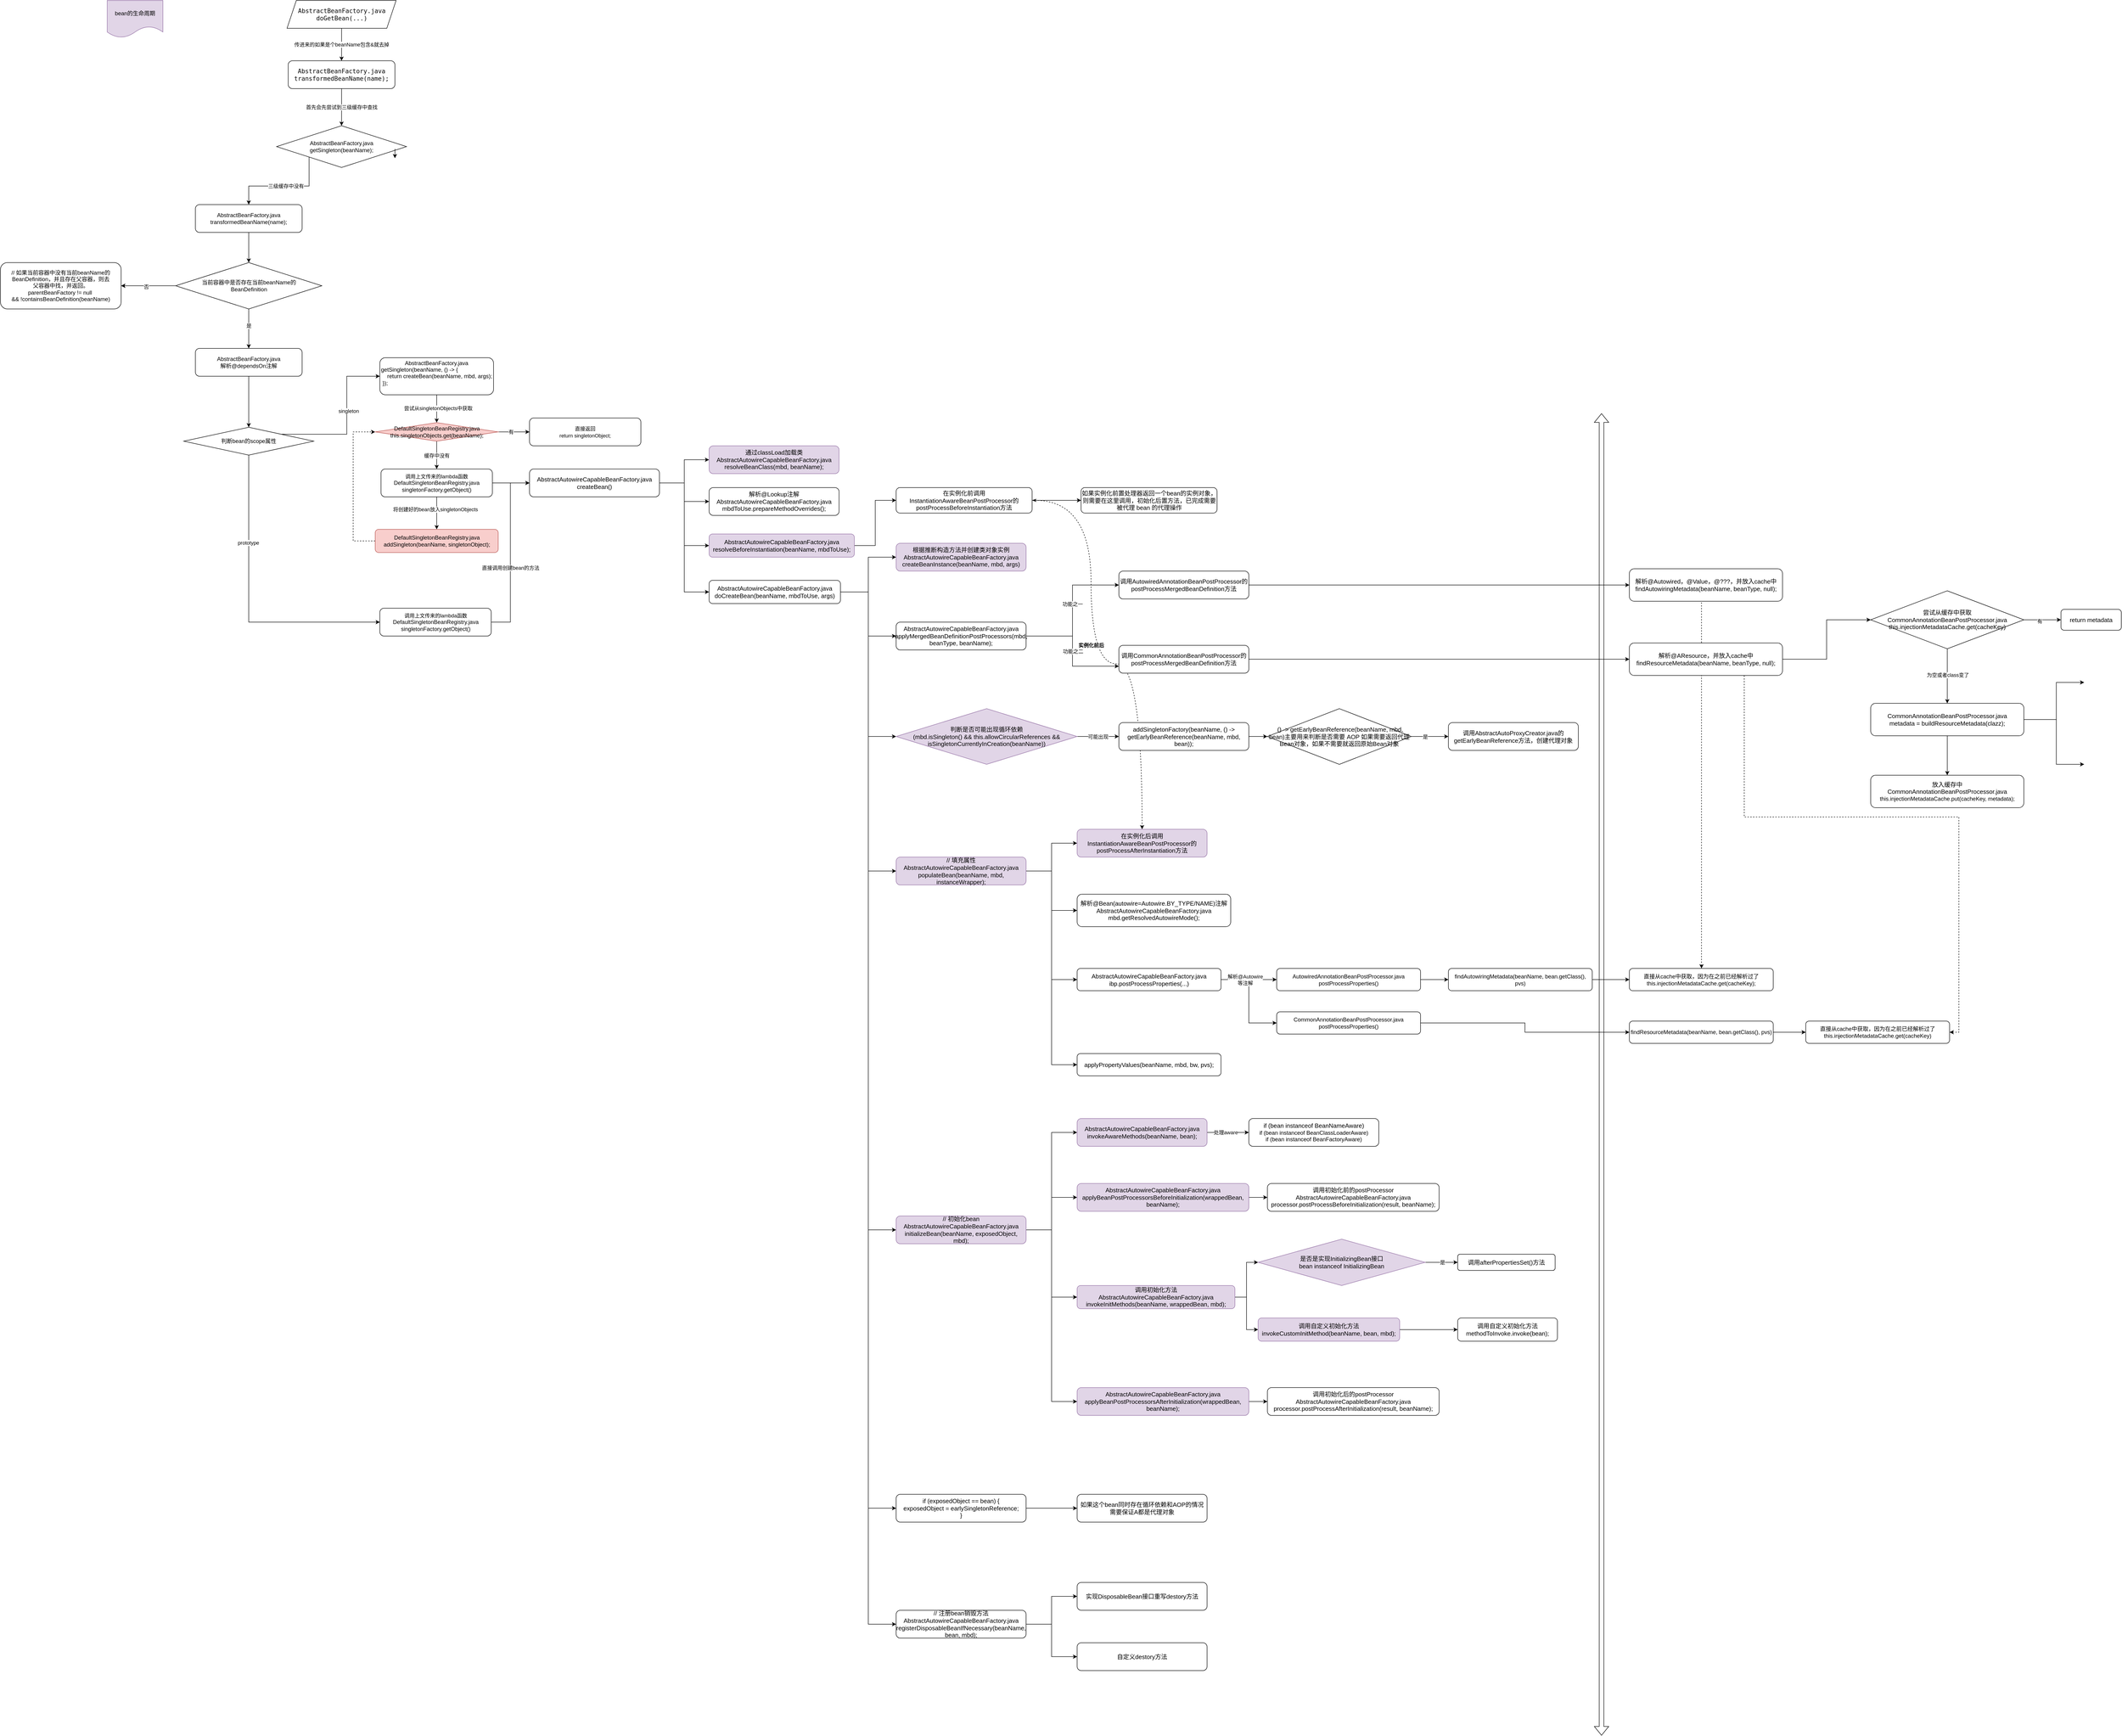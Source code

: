 <mxfile version="16.1.0" type="github">
  <diagram id="2rsU9yD35tYkbE_-SbJo" name="第 1 页">
    <mxGraphModel dx="3452" dy="706" grid="1" gridSize="10" guides="1" tooltips="1" connect="1" arrows="1" fold="1" page="1" pageScale="1" pageWidth="2339" pageHeight="3300" math="0" shadow="0">
      <root>
        <mxCell id="0" />
        <mxCell id="1" parent="0" />
        <mxCell id="xD9VcQmtIi4IChWEVNGQ-1" value="传进来的如果是个beanName包含&amp;amp;就去掉" style="edgeStyle=orthogonalEdgeStyle;rounded=0;orthogonalLoop=1;jettySize=auto;html=1;exitX=0.5;exitY=1;exitDx=0;exitDy=0;" parent="1" source="xD9VcQmtIi4IChWEVNGQ-5" target="xD9VcQmtIi4IChWEVNGQ-3" edge="1">
          <mxGeometry relative="1" as="geometry" />
        </mxCell>
        <mxCell id="xD9VcQmtIi4IChWEVNGQ-2" value="首先会先尝试到三级缓存中查找" style="edgeStyle=orthogonalEdgeStyle;rounded=0;orthogonalLoop=1;jettySize=auto;html=1;exitX=0.5;exitY=1;exitDx=0;exitDy=0;" parent="1" source="xD9VcQmtIi4IChWEVNGQ-3" target="xD9VcQmtIi4IChWEVNGQ-8" edge="1">
          <mxGeometry relative="1" as="geometry">
            <mxPoint x="705" y="390" as="targetPoint" />
          </mxGeometry>
        </mxCell>
        <mxCell id="xD9VcQmtIi4IChWEVNGQ-3" value="&lt;div&gt;&lt;font color=&quot;#080808&quot; face=&quot;jetbrains mono, monospace&quot;&gt;&lt;span style=&quot;font-size: 13.067px&quot;&gt;AbstractBeanFactory.java&lt;/span&gt;&lt;/font&gt;&lt;/div&gt;&lt;div&gt;&lt;font color=&quot;#080808&quot; face=&quot;jetbrains mono, monospace&quot;&gt;&lt;span style=&quot;font-size: 13.067px&quot;&gt;transformedBeanName(name);&lt;/span&gt;&lt;/font&gt;&lt;/div&gt;" style="rounded=1;whiteSpace=wrap;html=1;" parent="1" vertex="1">
          <mxGeometry x="590" y="250" width="230" height="60" as="geometry" />
        </mxCell>
        <mxCell id="xD9VcQmtIi4IChWEVNGQ-4" value="bean的生命周期" style="shape=document;whiteSpace=wrap;html=1;boundedLbl=1;fillColor=#e1d5e7;strokeColor=#9673a6;" parent="1" vertex="1">
          <mxGeometry x="200" y="120" width="120" height="80" as="geometry" />
        </mxCell>
        <mxCell id="xD9VcQmtIi4IChWEVNGQ-5" value="&lt;div&gt;&lt;font color=&quot;#080808&quot; face=&quot;jetbrains mono, monospace&quot;&gt;&lt;span style=&quot;font-size: 13.067px&quot;&gt;AbstractBeanFactory.java&lt;/span&gt;&lt;/font&gt;&lt;/div&gt;&lt;div&gt;&lt;font color=&quot;#080808&quot; face=&quot;jetbrains mono, monospace&quot;&gt;&lt;span style=&quot;font-size: 13.067px&quot;&gt;doGetBean(...)&lt;/span&gt;&lt;/font&gt;&lt;/div&gt;" style="shape=parallelogram;perimeter=parallelogramPerimeter;whiteSpace=wrap;html=1;fixedSize=1;" parent="1" vertex="1">
          <mxGeometry x="587.5" y="120" width="235" height="60" as="geometry" />
        </mxCell>
        <mxCell id="xD9VcQmtIi4IChWEVNGQ-6" style="edgeStyle=orthogonalEdgeStyle;rounded=0;orthogonalLoop=1;jettySize=auto;html=1;exitX=0;exitY=1;exitDx=0;exitDy=0;" parent="1" source="xD9VcQmtIi4IChWEVNGQ-8" target="xD9VcQmtIi4IChWEVNGQ-11" edge="1">
          <mxGeometry relative="1" as="geometry" />
        </mxCell>
        <mxCell id="xD9VcQmtIi4IChWEVNGQ-7" value="三级缓存中没有" style="edgeLabel;html=1;align=center;verticalAlign=middle;resizable=0;points=[];" parent="xD9VcQmtIi4IChWEVNGQ-6" vertex="1" connectable="0">
          <mxGeometry x="-0.072" relative="1" as="geometry">
            <mxPoint x="-5" as="offset" />
          </mxGeometry>
        </mxCell>
        <mxCell id="xD9VcQmtIi4IChWEVNGQ-8" value="&lt;div&gt;AbstractBeanFactory.java&lt;/div&gt;&lt;div&gt;getSingleton(beanName);&lt;/div&gt;" style="rhombus;whiteSpace=wrap;html=1;" parent="1" vertex="1">
          <mxGeometry x="565" y="390" width="280" height="90" as="geometry" />
        </mxCell>
        <mxCell id="xD9VcQmtIi4IChWEVNGQ-9" style="edgeStyle=orthogonalEdgeStyle;rounded=0;orthogonalLoop=1;jettySize=auto;html=1;" parent="1" edge="1">
          <mxGeometry relative="1" as="geometry">
            <mxPoint x="820" y="440" as="sourcePoint" />
            <mxPoint x="820" y="460" as="targetPoint" />
          </mxGeometry>
        </mxCell>
        <mxCell id="xD9VcQmtIi4IChWEVNGQ-10" style="edgeStyle=orthogonalEdgeStyle;rounded=0;orthogonalLoop=1;jettySize=auto;html=1;exitX=0.5;exitY=1;exitDx=0;exitDy=0;entryX=0.5;entryY=0;entryDx=0;entryDy=0;" parent="1" source="xD9VcQmtIi4IChWEVNGQ-11" target="xD9VcQmtIi4IChWEVNGQ-17" edge="1">
          <mxGeometry relative="1" as="geometry" />
        </mxCell>
        <mxCell id="xD9VcQmtIi4IChWEVNGQ-11" value="&lt;div&gt;AbstractBeanFactory.java&lt;/div&gt;&lt;div&gt;transformedBeanName(name);&lt;/div&gt;" style="rounded=1;whiteSpace=wrap;html=1;" parent="1" vertex="1">
          <mxGeometry x="390" y="560" width="230" height="60" as="geometry" />
        </mxCell>
        <mxCell id="xD9VcQmtIi4IChWEVNGQ-12" style="edgeStyle=orthogonalEdgeStyle;rounded=0;orthogonalLoop=1;jettySize=auto;html=1;exitX=0;exitY=0.5;exitDx=0;exitDy=0;entryX=1;entryY=0.5;entryDx=0;entryDy=0;" parent="1" source="xD9VcQmtIi4IChWEVNGQ-17" target="xD9VcQmtIi4IChWEVNGQ-18" edge="1">
          <mxGeometry relative="1" as="geometry" />
        </mxCell>
        <mxCell id="xD9VcQmtIi4IChWEVNGQ-13" value="" style="edgeStyle=orthogonalEdgeStyle;rounded=0;orthogonalLoop=1;jettySize=auto;html=1;" parent="1" source="xD9VcQmtIi4IChWEVNGQ-17" target="xD9VcQmtIi4IChWEVNGQ-18" edge="1">
          <mxGeometry relative="1" as="geometry" />
        </mxCell>
        <mxCell id="xD9VcQmtIi4IChWEVNGQ-14" value="否" style="edgeLabel;html=1;align=center;verticalAlign=middle;resizable=0;points=[];" parent="xD9VcQmtIi4IChWEVNGQ-13" vertex="1" connectable="0">
          <mxGeometry x="0.08" y="2" relative="1" as="geometry">
            <mxPoint as="offset" />
          </mxGeometry>
        </mxCell>
        <mxCell id="xD9VcQmtIi4IChWEVNGQ-15" style="edgeStyle=orthogonalEdgeStyle;rounded=0;orthogonalLoop=1;jettySize=auto;html=1;exitX=0.5;exitY=1;exitDx=0;exitDy=0;entryX=0.5;entryY=0;entryDx=0;entryDy=0;" parent="1" source="xD9VcQmtIi4IChWEVNGQ-17" target="xD9VcQmtIi4IChWEVNGQ-20" edge="1">
          <mxGeometry relative="1" as="geometry" />
        </mxCell>
        <mxCell id="xD9VcQmtIi4IChWEVNGQ-16" value="是" style="edgeLabel;html=1;align=center;verticalAlign=middle;resizable=0;points=[];" parent="xD9VcQmtIi4IChWEVNGQ-15" vertex="1" connectable="0">
          <mxGeometry x="-0.153" relative="1" as="geometry">
            <mxPoint as="offset" />
          </mxGeometry>
        </mxCell>
        <mxCell id="xD9VcQmtIi4IChWEVNGQ-17" value="&lt;div&gt;当前容器中是否存在当前beanName的&lt;/div&gt;&lt;div&gt;BeanDefinition&lt;/div&gt;" style="rhombus;whiteSpace=wrap;html=1;" parent="1" vertex="1">
          <mxGeometry x="347.5" y="685" width="315" height="100" as="geometry" />
        </mxCell>
        <mxCell id="xD9VcQmtIi4IChWEVNGQ-18" value="&lt;div&gt;// 如果当前容器中没有当前beanName的&lt;/div&gt;&lt;div&gt;BeanDefinition，并且存在父容器，则去&lt;/div&gt;&lt;div&gt;父容器中找，并返回。&lt;/div&gt;&lt;div&gt;parentBeanFactory != null&amp;nbsp;&lt;/div&gt;&lt;div&gt;&amp;amp;&amp;amp; !containsBeanDefinition(beanName)&lt;/div&gt;" style="rounded=1;whiteSpace=wrap;html=1;" parent="1" vertex="1">
          <mxGeometry x="-30" y="685" width="260" height="100" as="geometry" />
        </mxCell>
        <mxCell id="xD9VcQmtIi4IChWEVNGQ-19" style="edgeStyle=orthogonalEdgeStyle;rounded=0;orthogonalLoop=1;jettySize=auto;html=1;exitX=0.5;exitY=1;exitDx=0;exitDy=0;entryX=0.5;entryY=0;entryDx=0;entryDy=0;" parent="1" source="xD9VcQmtIi4IChWEVNGQ-20" target="xD9VcQmtIi4IChWEVNGQ-25" edge="1">
          <mxGeometry relative="1" as="geometry" />
        </mxCell>
        <mxCell id="xD9VcQmtIi4IChWEVNGQ-20" value="&lt;div&gt;AbstractBeanFactory.java&lt;/div&gt;&lt;div&gt;解析@dependsOn注解&lt;/div&gt;" style="rounded=1;whiteSpace=wrap;html=1;" parent="1" vertex="1">
          <mxGeometry x="390" y="870" width="230" height="60" as="geometry" />
        </mxCell>
        <mxCell id="xD9VcQmtIi4IChWEVNGQ-21" style="edgeStyle=orthogonalEdgeStyle;rounded=0;orthogonalLoop=1;jettySize=auto;html=1;exitX=1;exitY=0;exitDx=0;exitDy=0;entryX=0;entryY=0.5;entryDx=0;entryDy=0;" parent="1" source="xD9VcQmtIi4IChWEVNGQ-25" target="xD9VcQmtIi4IChWEVNGQ-28" edge="1">
          <mxGeometry relative="1" as="geometry" />
        </mxCell>
        <mxCell id="xD9VcQmtIi4IChWEVNGQ-22" value="singleton" style="edgeLabel;html=1;align=center;verticalAlign=middle;resizable=0;points=[];" parent="xD9VcQmtIi4IChWEVNGQ-21" vertex="1" connectable="0">
          <mxGeometry x="0.134" y="-2" relative="1" as="geometry">
            <mxPoint x="1" as="offset" />
          </mxGeometry>
        </mxCell>
        <mxCell id="xD9VcQmtIi4IChWEVNGQ-23" style="edgeStyle=orthogonalEdgeStyle;rounded=0;orthogonalLoop=1;jettySize=auto;html=1;exitX=0.5;exitY=1;exitDx=0;exitDy=0;entryX=0;entryY=0.5;entryDx=0;entryDy=0;startArrow=none;startFill=0;" parent="1" source="xD9VcQmtIi4IChWEVNGQ-25" target="xD9VcQmtIi4IChWEVNGQ-136" edge="1">
          <mxGeometry relative="1" as="geometry" />
        </mxCell>
        <mxCell id="xD9VcQmtIi4IChWEVNGQ-24" value="prototype" style="edgeLabel;html=1;align=center;verticalAlign=middle;resizable=0;points=[];" parent="xD9VcQmtIi4IChWEVNGQ-23" vertex="1" connectable="0">
          <mxGeometry x="-0.412" y="-1" relative="1" as="geometry">
            <mxPoint as="offset" />
          </mxGeometry>
        </mxCell>
        <mxCell id="xD9VcQmtIi4IChWEVNGQ-25" value="判断bean的scope属性" style="rhombus;whiteSpace=wrap;html=1;" parent="1" vertex="1">
          <mxGeometry x="365" y="1040" width="280" height="60" as="geometry" />
        </mxCell>
        <mxCell id="xD9VcQmtIi4IChWEVNGQ-26" style="edgeStyle=orthogonalEdgeStyle;rounded=0;orthogonalLoop=1;jettySize=auto;html=1;exitX=0.5;exitY=1;exitDx=0;exitDy=0;" parent="1" source="xD9VcQmtIi4IChWEVNGQ-28" target="xD9VcQmtIi4IChWEVNGQ-131" edge="1">
          <mxGeometry relative="1" as="geometry">
            <mxPoint x="910" y="1130" as="targetPoint" />
          </mxGeometry>
        </mxCell>
        <mxCell id="xD9VcQmtIi4IChWEVNGQ-27" value="尝试从singletonObjects中获取" style="edgeLabel;html=1;align=center;verticalAlign=middle;resizable=0;points=[];" parent="xD9VcQmtIi4IChWEVNGQ-26" vertex="1" connectable="0">
          <mxGeometry x="-0.033" y="3" relative="1" as="geometry">
            <mxPoint as="offset" />
          </mxGeometry>
        </mxCell>
        <mxCell id="xD9VcQmtIi4IChWEVNGQ-28" value="&lt;div style=&quot;text-align: center&quot;&gt;AbstractBeanFactory.java&lt;/div&gt;&lt;div&gt;getSingleton(beanName, () -&amp;gt; {&lt;/div&gt;&lt;div&gt;&amp;nbsp; &amp;nbsp; return createBean(beanName, mbd, args);&lt;/div&gt;&lt;div&gt;&amp;nbsp;});&lt;/div&gt;&lt;div&gt;&amp;nbsp; &amp;nbsp;&lt;/div&gt;" style="rounded=1;whiteSpace=wrap;html=1;align=left;" parent="1" vertex="1">
          <mxGeometry x="787.5" y="890" width="245" height="80" as="geometry" />
        </mxCell>
        <mxCell id="xD9VcQmtIi4IChWEVNGQ-29" style="edgeStyle=orthogonalEdgeStyle;rounded=0;orthogonalLoop=1;jettySize=auto;html=1;exitX=0.5;exitY=1;exitDx=0;exitDy=0;entryX=0.5;entryY=0;entryDx=0;entryDy=0;" parent="1" source="xD9VcQmtIi4IChWEVNGQ-32" target="xD9VcQmtIi4IChWEVNGQ-34" edge="1">
          <mxGeometry relative="1" as="geometry" />
        </mxCell>
        <mxCell id="xD9VcQmtIi4IChWEVNGQ-30" value="将创建好的bean放入singletonObjects" style="edgeLabel;html=1;align=center;verticalAlign=middle;resizable=0;points=[];" parent="xD9VcQmtIi4IChWEVNGQ-29" vertex="1" connectable="0">
          <mxGeometry x="-0.229" y="-3" relative="1" as="geometry">
            <mxPoint as="offset" />
          </mxGeometry>
        </mxCell>
        <mxCell id="xD9VcQmtIi4IChWEVNGQ-31" style="edgeStyle=orthogonalEdgeStyle;rounded=0;orthogonalLoop=1;jettySize=auto;html=1;exitX=1;exitY=0.5;exitDx=0;exitDy=0;" parent="1" source="xD9VcQmtIi4IChWEVNGQ-32" target="xD9VcQmtIi4IChWEVNGQ-39" edge="1">
          <mxGeometry relative="1" as="geometry" />
        </mxCell>
        <mxCell id="xD9VcQmtIi4IChWEVNGQ-32" value="&lt;div&gt;&lt;span style=&quot;font-size: 11px ; background-color: rgb(255 , 255 , 255)&quot;&gt;调用上文传来的lambda函数&lt;/span&gt;&lt;br&gt;&lt;/div&gt;&lt;div&gt;DefaultSingletonBeanRegistry.java&lt;/div&gt;&lt;div&gt;singletonFactory.getObject()&lt;/div&gt;" style="rounded=1;whiteSpace=wrap;html=1;" parent="1" vertex="1">
          <mxGeometry x="790" y="1130" width="240" height="60" as="geometry" />
        </mxCell>
        <mxCell id="xD9VcQmtIi4IChWEVNGQ-33" style="edgeStyle=orthogonalEdgeStyle;rounded=0;orthogonalLoop=1;jettySize=auto;html=1;exitX=0;exitY=0.5;exitDx=0;exitDy=0;entryX=0;entryY=0.5;entryDx=0;entryDy=0;dashed=1;" parent="1" source="xD9VcQmtIi4IChWEVNGQ-34" target="xD9VcQmtIi4IChWEVNGQ-131" edge="1">
          <mxGeometry relative="1" as="geometry">
            <Array as="points">
              <mxPoint x="730" y="1285" />
              <mxPoint x="730" y="1050" />
            </Array>
          </mxGeometry>
        </mxCell>
        <mxCell id="xD9VcQmtIi4IChWEVNGQ-34" value="&lt;div&gt;DefaultSingletonBeanRegistry.java&lt;/div&gt;&lt;div&gt;addSingleton(beanName, singletonObject);&lt;/div&gt;" style="rounded=1;whiteSpace=wrap;html=1;fillColor=#f8cecc;strokeColor=#b85450;" parent="1" vertex="1">
          <mxGeometry x="777.5" y="1260" width="265" height="50" as="geometry" />
        </mxCell>
        <mxCell id="xD9VcQmtIi4IChWEVNGQ-35" style="edgeStyle=orthogonalEdgeStyle;rounded=0;orthogonalLoop=1;jettySize=auto;html=1;exitX=1;exitY=0.5;exitDx=0;exitDy=0;entryX=0;entryY=0.5;entryDx=0;entryDy=0;" parent="1" source="xD9VcQmtIi4IChWEVNGQ-39" target="xD9VcQmtIi4IChWEVNGQ-40" edge="1">
          <mxGeometry relative="1" as="geometry" />
        </mxCell>
        <mxCell id="xD9VcQmtIi4IChWEVNGQ-36" style="edgeStyle=orthogonalEdgeStyle;rounded=0;orthogonalLoop=1;jettySize=auto;html=1;exitX=1;exitY=0.5;exitDx=0;exitDy=0;" parent="1" source="xD9VcQmtIi4IChWEVNGQ-39" target="xD9VcQmtIi4IChWEVNGQ-41" edge="1">
          <mxGeometry relative="1" as="geometry" />
        </mxCell>
        <mxCell id="xD9VcQmtIi4IChWEVNGQ-37" style="edgeStyle=orthogonalEdgeStyle;rounded=0;orthogonalLoop=1;jettySize=auto;html=1;exitX=1;exitY=0.5;exitDx=0;exitDy=0;entryX=0;entryY=0.5;entryDx=0;entryDy=0;" parent="1" source="xD9VcQmtIi4IChWEVNGQ-39" target="xD9VcQmtIi4IChWEVNGQ-43" edge="1">
          <mxGeometry relative="1" as="geometry" />
        </mxCell>
        <mxCell id="xD9VcQmtIi4IChWEVNGQ-38" style="edgeStyle=orthogonalEdgeStyle;rounded=0;orthogonalLoop=1;jettySize=auto;html=1;exitX=1;exitY=0.5;exitDx=0;exitDy=0;entryX=0;entryY=0.5;entryDx=0;entryDy=0;" parent="1" source="xD9VcQmtIi4IChWEVNGQ-39" target="xD9VcQmtIi4IChWEVNGQ-55" edge="1">
          <mxGeometry relative="1" as="geometry" />
        </mxCell>
        <mxCell id="xD9VcQmtIi4IChWEVNGQ-39" value="&lt;span style=&quot;font-size: 13.067px&quot;&gt;AbstractAutowireCapableBeanFactory&lt;/span&gt;&lt;span style=&quot;font-size: 13.067px&quot;&gt;.java&lt;/span&gt;&lt;span style=&quot;font-size: 13.067px&quot;&gt;&lt;br&gt;&lt;/span&gt;&lt;span style=&quot;font-size: 13.067px&quot;&gt;createBean&lt;/span&gt;&lt;span style=&quot;font-size: 13.067px&quot;&gt;()&lt;/span&gt;&lt;span style=&quot;font-size: 13.067px&quot;&gt;&lt;br&gt;&lt;/span&gt;" style="rounded=1;whiteSpace=wrap;html=1;" parent="1" vertex="1">
          <mxGeometry x="1110" y="1130" width="280" height="60" as="geometry" />
        </mxCell>
        <mxCell id="xD9VcQmtIi4IChWEVNGQ-40" value="&lt;span style=&quot;font-size: 13.067px&quot;&gt;通过classLoad加载类AbstractAutowireCapableBeanFactory&lt;/span&gt;&lt;span style=&quot;font-size: 13.067px&quot;&gt;.java&lt;/span&gt;&lt;span style=&quot;font-size: 13.067px&quot;&gt;&lt;br&gt;&lt;/span&gt;&lt;span style=&quot;font-size: 13.067px&quot;&gt;resolveBeanClass(mbd, beanName);&lt;/span&gt;" style="rounded=1;whiteSpace=wrap;html=1;fillColor=#e1d5e7;strokeColor=#9673a6;" parent="1" vertex="1">
          <mxGeometry x="1497" y="1080" width="280" height="60" as="geometry" />
        </mxCell>
        <mxCell id="xD9VcQmtIi4IChWEVNGQ-41" value="&lt;span style=&quot;font-size: 13.067px&quot;&gt;解析@Lookup注解&lt;br&gt;AbstractAutowireCapableBeanFactory&lt;/span&gt;&lt;span style=&quot;font-size: 13.067px&quot;&gt;.java&lt;/span&gt;&lt;span style=&quot;font-size: 13.067px&quot;&gt;&lt;br&gt;&lt;/span&gt;&lt;span style=&quot;font-size: 13.067px&quot;&gt;mbdToUse.prepareMethodOverrides();&lt;/span&gt;" style="rounded=1;whiteSpace=wrap;html=1;" parent="1" vertex="1">
          <mxGeometry x="1497" y="1170" width="280" height="60" as="geometry" />
        </mxCell>
        <mxCell id="xD9VcQmtIi4IChWEVNGQ-42" style="edgeStyle=orthogonalEdgeStyle;rounded=0;orthogonalLoop=1;jettySize=auto;html=1;exitX=1;exitY=0.5;exitDx=0;exitDy=0;entryX=0;entryY=0.5;entryDx=0;entryDy=0;" parent="1" source="xD9VcQmtIi4IChWEVNGQ-43" target="xD9VcQmtIi4IChWEVNGQ-47" edge="1">
          <mxGeometry relative="1" as="geometry" />
        </mxCell>
        <mxCell id="xD9VcQmtIi4IChWEVNGQ-43" value="&lt;span style=&quot;font-size: 13.067px&quot;&gt;AbstractAutowireCapableBeanFactory&lt;/span&gt;&lt;span style=&quot;font-size: 13.067px&quot;&gt;.java&lt;/span&gt;&lt;span style=&quot;font-size: 13.067px&quot;&gt;&lt;br&gt;&lt;/span&gt;&lt;span style=&quot;font-size: 13.067px&quot;&gt;resolveBeforeInstantiation(beanName, mbdToUse);&lt;/span&gt;" style="rounded=1;whiteSpace=wrap;html=1;fillColor=#e1d5e7;strokeColor=#9673a6;" parent="1" vertex="1">
          <mxGeometry x="1497" y="1270" width="313" height="50" as="geometry" />
        </mxCell>
        <mxCell id="xD9VcQmtIi4IChWEVNGQ-44" style="edgeStyle=orthogonalEdgeStyle;rounded=0;orthogonalLoop=1;jettySize=auto;html=1;exitX=1;exitY=0.5;exitDx=0;exitDy=0;entryX=0.5;entryY=0;entryDx=0;entryDy=0;curved=1;dashed=1;startArrow=classicThin;startFill=1;" parent="1" source="xD9VcQmtIi4IChWEVNGQ-47" target="xD9VcQmtIi4IChWEVNGQ-69" edge="1">
          <mxGeometry relative="1" as="geometry">
            <Array as="points">
              <mxPoint x="2320" y="1197" />
              <mxPoint x="2320" y="1550" />
              <mxPoint x="2430" y="1550" />
            </Array>
          </mxGeometry>
        </mxCell>
        <mxCell id="xD9VcQmtIi4IChWEVNGQ-45" value="实例化前后" style="edgeLabel;html=1;align=center;verticalAlign=middle;resizable=0;points=[];fontStyle=1" parent="xD9VcQmtIi4IChWEVNGQ-44" vertex="1" connectable="0">
          <mxGeometry x="-0.071" relative="1" as="geometry">
            <mxPoint as="offset" />
          </mxGeometry>
        </mxCell>
        <mxCell id="xD9VcQmtIi4IChWEVNGQ-46" style="edgeStyle=orthogonalEdgeStyle;rounded=0;orthogonalLoop=1;jettySize=auto;html=1;exitX=1;exitY=0.5;exitDx=0;exitDy=0;startArrow=none;startFill=0;" parent="1" source="xD9VcQmtIi4IChWEVNGQ-47" target="xD9VcQmtIi4IChWEVNGQ-133" edge="1">
          <mxGeometry relative="1" as="geometry" />
        </mxCell>
        <mxCell id="xD9VcQmtIi4IChWEVNGQ-47" value="&lt;span style=&quot;font-size: 13.067px&quot;&gt;在实例化前调用InstantiationAwareBeanPostProcessor的postProcessBeforeInstantiation方法&lt;/span&gt;&lt;span style=&quot;font-size: 13.067px&quot;&gt;&lt;br&gt;&lt;/span&gt;" style="rounded=1;whiteSpace=wrap;html=1;" parent="1" vertex="1">
          <mxGeometry x="1900" y="1170" width="293" height="55" as="geometry" />
        </mxCell>
        <mxCell id="xD9VcQmtIi4IChWEVNGQ-48" style="edgeStyle=orthogonalEdgeStyle;rounded=0;orthogonalLoop=1;jettySize=auto;html=1;exitX=1;exitY=0.5;exitDx=0;exitDy=0;entryX=0;entryY=0.5;entryDx=0;entryDy=0;" parent="1" source="xD9VcQmtIi4IChWEVNGQ-55" target="xD9VcQmtIi4IChWEVNGQ-56" edge="1">
          <mxGeometry relative="1" as="geometry" />
        </mxCell>
        <mxCell id="xD9VcQmtIi4IChWEVNGQ-49" style="edgeStyle=orthogonalEdgeStyle;rounded=0;orthogonalLoop=1;jettySize=auto;html=1;exitX=1;exitY=0.5;exitDx=0;exitDy=0;entryX=0;entryY=0.5;entryDx=0;entryDy=0;" parent="1" source="xD9VcQmtIi4IChWEVNGQ-55" target="xD9VcQmtIi4IChWEVNGQ-58" edge="1">
          <mxGeometry relative="1" as="geometry" />
        </mxCell>
        <mxCell id="xD9VcQmtIi4IChWEVNGQ-50" style="edgeStyle=orthogonalEdgeStyle;rounded=0;orthogonalLoop=1;jettySize=auto;html=1;exitX=1;exitY=0.5;exitDx=0;exitDy=0;entryX=0;entryY=0.5;entryDx=0;entryDy=0;" parent="1" source="xD9VcQmtIi4IChWEVNGQ-55" target="xD9VcQmtIi4IChWEVNGQ-68" edge="1">
          <mxGeometry relative="1" as="geometry" />
        </mxCell>
        <mxCell id="xD9VcQmtIi4IChWEVNGQ-51" style="edgeStyle=orthogonalEdgeStyle;rounded=0;orthogonalLoop=1;jettySize=auto;html=1;exitX=1;exitY=0.5;exitDx=0;exitDy=0;entryX=0;entryY=0.5;entryDx=0;entryDy=0;startArrow=none;startFill=0;" parent="1" source="xD9VcQmtIi4IChWEVNGQ-55" target="xD9VcQmtIi4IChWEVNGQ-81" edge="1">
          <mxGeometry relative="1" as="geometry" />
        </mxCell>
        <mxCell id="xD9VcQmtIi4IChWEVNGQ-52" style="edgeStyle=orthogonalEdgeStyle;rounded=0;orthogonalLoop=1;jettySize=auto;html=1;exitX=1;exitY=0.5;exitDx=0;exitDy=0;entryX=0;entryY=0.5;entryDx=0;entryDy=0;startArrow=none;startFill=0;" parent="1" source="xD9VcQmtIi4IChWEVNGQ-55" target="xD9VcQmtIi4IChWEVNGQ-103" edge="1">
          <mxGeometry relative="1" as="geometry" />
        </mxCell>
        <mxCell id="xD9VcQmtIi4IChWEVNGQ-53" style="edgeStyle=orthogonalEdgeStyle;rounded=0;orthogonalLoop=1;jettySize=auto;html=1;exitX=1;exitY=0.5;exitDx=0;exitDy=0;entryX=0;entryY=0.5;entryDx=0;entryDy=0;startArrow=none;startFill=0;" parent="1" source="xD9VcQmtIi4IChWEVNGQ-55" target="xD9VcQmtIi4IChWEVNGQ-125" edge="1">
          <mxGeometry relative="1" as="geometry" />
        </mxCell>
        <mxCell id="xD9VcQmtIi4IChWEVNGQ-54" style="edgeStyle=orthogonalEdgeStyle;rounded=0;orthogonalLoop=1;jettySize=auto;html=1;exitX=1;exitY=0.5;exitDx=0;exitDy=0;entryX=0;entryY=0.5;entryDx=0;entryDy=0;" parent="1" source="xD9VcQmtIi4IChWEVNGQ-55" target="xD9VcQmtIi4IChWEVNGQ-140" edge="1">
          <mxGeometry relative="1" as="geometry" />
        </mxCell>
        <mxCell id="xD9VcQmtIi4IChWEVNGQ-55" value="&lt;span style=&quot;font-size: 13.067px&quot;&gt;AbstractAutowireCapableBeanFactory&lt;/span&gt;&lt;span style=&quot;font-size: 13.067px&quot;&gt;.java&lt;/span&gt;&lt;span style=&quot;font-size: 13.067px&quot;&gt;&lt;br&gt;&lt;/span&gt;&lt;span style=&quot;font-size: 13.067px&quot;&gt;doCreateBean(beanName, mbdToUse, args)&lt;/span&gt;" style="rounded=1;whiteSpace=wrap;html=1;" parent="1" vertex="1">
          <mxGeometry x="1497" y="1370" width="283" height="50" as="geometry" />
        </mxCell>
        <mxCell id="xD9VcQmtIi4IChWEVNGQ-56" value="&lt;span style=&quot;font-size: 13.067px&quot;&gt;根据推断构造方法并创建类对象实例AbstractAutowireCapableBeanFactory&lt;/span&gt;&lt;span style=&quot;font-size: 13.067px&quot;&gt;.java&lt;/span&gt;&lt;span style=&quot;font-size: 13.067px&quot;&gt;&lt;br&gt;&lt;/span&gt;&lt;span style=&quot;font-size: 13.067px&quot;&gt;createBeanInstance(beanName, mbd, args)&lt;/span&gt;" style="rounded=1;whiteSpace=wrap;html=1;fillColor=#e1d5e7;strokeColor=#9673a6;" parent="1" vertex="1">
          <mxGeometry x="1900" y="1290" width="280" height="60" as="geometry" />
        </mxCell>
        <mxCell id="xD9VcQmtIi4IChWEVNGQ-57" value="可能出现" style="edgeStyle=orthogonalEdgeStyle;rounded=0;orthogonalLoop=1;jettySize=auto;html=1;exitX=1;exitY=0.5;exitDx=0;exitDy=0;" parent="1" source="xD9VcQmtIi4IChWEVNGQ-58" target="xD9VcQmtIi4IChWEVNGQ-60" edge="1">
          <mxGeometry relative="1" as="geometry" />
        </mxCell>
        <mxCell id="xD9VcQmtIi4IChWEVNGQ-58" value="&lt;div&gt;&lt;span style=&quot;font-size: 13.067px&quot;&gt;判断是否可能出现循环依赖&lt;/span&gt;&lt;/div&gt;&lt;div&gt;&lt;span style=&quot;font-size: 13.067px&quot;&gt;(mbd.isSingleton() &amp;amp;&amp;amp; this.allowCircularReferences &amp;amp;&amp;amp;&lt;/span&gt;&lt;/div&gt;&lt;div&gt;&lt;span style=&quot;font-size: 13.067px&quot;&gt;&lt;span&gt;    &lt;/span&gt;isSingletonCurrentlyInCreation(beanName))&lt;/span&gt;&lt;/div&gt;" style="rhombus;whiteSpace=wrap;html=1;fillColor=#e1d5e7;strokeColor=#9673a6;" parent="1" vertex="1">
          <mxGeometry x="1900" y="1646.53" width="390" height="120" as="geometry" />
        </mxCell>
        <mxCell id="xD9VcQmtIi4IChWEVNGQ-59" style="edgeStyle=orthogonalEdgeStyle;rounded=0;orthogonalLoop=1;jettySize=auto;html=1;exitX=1;exitY=0.5;exitDx=0;exitDy=0;entryX=0;entryY=0.5;entryDx=0;entryDy=0;" parent="1" source="xD9VcQmtIi4IChWEVNGQ-60" target="xD9VcQmtIi4IChWEVNGQ-62" edge="1">
          <mxGeometry relative="1" as="geometry" />
        </mxCell>
        <mxCell id="xD9VcQmtIi4IChWEVNGQ-60" value="&lt;span style=&quot;font-size: 13.067px&quot;&gt;addSingletonFactory(beanName, () -&amp;gt; getEarlyBeanReference(beanName, mbd, bean));&lt;/span&gt;" style="rounded=1;whiteSpace=wrap;html=1;" parent="1" vertex="1">
          <mxGeometry x="2380" y="1676.53" width="280" height="60" as="geometry" />
        </mxCell>
        <mxCell id="xD9VcQmtIi4IChWEVNGQ-61" value="是" style="edgeStyle=orthogonalEdgeStyle;rounded=0;orthogonalLoop=1;jettySize=auto;html=1;exitX=1;exitY=0.5;exitDx=0;exitDy=0;" parent="1" source="xD9VcQmtIi4IChWEVNGQ-62" target="xD9VcQmtIi4IChWEVNGQ-63" edge="1">
          <mxGeometry x="-0.25" relative="1" as="geometry">
            <mxPoint x="3100" y="1706.53" as="targetPoint" />
            <mxPoint as="offset" />
          </mxGeometry>
        </mxCell>
        <mxCell id="xD9VcQmtIi4IChWEVNGQ-62" value="&lt;span style=&quot;font-size: 13.067px&quot;&gt;&amp;nbsp;() -&amp;gt; getEarlyBeanReference(beanName, mbd, bean)主要用来判断是否需要 AOP 如果需要返回代理Bean对象，如果不需要就返回原始Bean对象&lt;/span&gt;" style="rhombus;whiteSpace=wrap;html=1;" parent="1" vertex="1">
          <mxGeometry x="2700" y="1646.53" width="310" height="120" as="geometry" />
        </mxCell>
        <mxCell id="xD9VcQmtIi4IChWEVNGQ-63" value="&lt;span style=&quot;font-size: 13.067px&quot;&gt;调用AbstractAutoProxyCreator.java的&lt;/span&gt;&lt;span style=&quot;font-size: 13.067px&quot;&gt;getEarlyBeanReference方法，创建代理对象&lt;/span&gt;" style="rounded=1;whiteSpace=wrap;html=1;" parent="1" vertex="1">
          <mxGeometry x="3090" y="1676.53" width="280" height="60" as="geometry" />
        </mxCell>
        <mxCell id="xD9VcQmtIi4IChWEVNGQ-64" style="edgeStyle=orthogonalEdgeStyle;rounded=0;orthogonalLoop=1;jettySize=auto;html=1;exitX=1;exitY=0.5;exitDx=0;exitDy=0;entryX=0;entryY=0.5;entryDx=0;entryDy=0;" parent="1" source="xD9VcQmtIi4IChWEVNGQ-68" target="xD9VcQmtIi4IChWEVNGQ-69" edge="1">
          <mxGeometry relative="1" as="geometry" />
        </mxCell>
        <mxCell id="xD9VcQmtIi4IChWEVNGQ-65" style="edgeStyle=orthogonalEdgeStyle;rounded=0;orthogonalLoop=1;jettySize=auto;html=1;exitX=1;exitY=0.5;exitDx=0;exitDy=0;entryX=0;entryY=0.5;entryDx=0;entryDy=0;startArrow=none;startFill=0;" parent="1" source="xD9VcQmtIi4IChWEVNGQ-68" target="xD9VcQmtIi4IChWEVNGQ-70" edge="1">
          <mxGeometry relative="1" as="geometry" />
        </mxCell>
        <mxCell id="xD9VcQmtIi4IChWEVNGQ-66" style="edgeStyle=orthogonalEdgeStyle;rounded=0;orthogonalLoop=1;jettySize=auto;html=1;exitX=1;exitY=0.5;exitDx=0;exitDy=0;entryX=0;entryY=0.5;entryDx=0;entryDy=0;startArrow=none;startFill=0;" parent="1" source="xD9VcQmtIi4IChWEVNGQ-68" target="xD9VcQmtIi4IChWEVNGQ-74" edge="1">
          <mxGeometry relative="1" as="geometry" />
        </mxCell>
        <mxCell id="xD9VcQmtIi4IChWEVNGQ-67" style="edgeStyle=orthogonalEdgeStyle;rounded=0;orthogonalLoop=1;jettySize=auto;html=1;exitX=1;exitY=0.5;exitDx=0;exitDy=0;entryX=0;entryY=0.5;entryDx=0;entryDy=0;startArrow=none;startFill=0;" parent="1" source="xD9VcQmtIi4IChWEVNGQ-68" target="xD9VcQmtIi4IChWEVNGQ-98" edge="1">
          <mxGeometry relative="1" as="geometry" />
        </mxCell>
        <mxCell id="xD9VcQmtIi4IChWEVNGQ-68" value="&lt;span style=&quot;font-size: 13.067px&quot;&gt;// 填充属性&lt;br&gt;AbstractAutowireCapableBeanFactory&lt;/span&gt;&lt;span style=&quot;font-size: 13.067px&quot;&gt;.java&lt;/span&gt;&lt;span style=&quot;font-size: 13.067px&quot;&gt;&lt;br&gt;&lt;/span&gt;&lt;span style=&quot;font-size: 13.067px&quot;&gt;populateBean(beanName, mbd, instanceWrapper);&lt;/span&gt;" style="rounded=1;whiteSpace=wrap;html=1;fillColor=#e1d5e7;strokeColor=#9673a6;" parent="1" vertex="1">
          <mxGeometry x="1900" y="1966.53" width="280" height="60" as="geometry" />
        </mxCell>
        <mxCell id="xD9VcQmtIi4IChWEVNGQ-69" value="&lt;span style=&quot;font-size: 13.067px&quot;&gt;在实例化后调用InstantiationAwareBeanPostProcessor的postProcessAfterInstantiation方法&lt;/span&gt;" style="rounded=1;whiteSpace=wrap;html=1;fillColor=#e1d5e7;strokeColor=#9673a6;" parent="1" vertex="1">
          <mxGeometry x="2290" y="1906.53" width="280" height="60" as="geometry" />
        </mxCell>
        <mxCell id="xD9VcQmtIi4IChWEVNGQ-70" value="&lt;span style=&quot;font-size: 13.067px&quot;&gt;解析@Bean(autowire=Autowire.BY_TYPE/NAME)注解&lt;/span&gt;&lt;br&gt;&lt;span style=&quot;font-size: 13.067px&quot;&gt;AbstractAutowireCapableBeanFactory&lt;/span&gt;&lt;span style=&quot;font-size: 13.067px&quot;&gt;.java&lt;br&gt;mbd.getResolvedAutowireMode();&lt;/span&gt;" style="rounded=1;whiteSpace=wrap;html=1;" parent="1" vertex="1">
          <mxGeometry x="2290" y="2046.53" width="331" height="70" as="geometry" />
        </mxCell>
        <mxCell id="xD9VcQmtIi4IChWEVNGQ-71" style="edgeStyle=orthogonalEdgeStyle;rounded=0;orthogonalLoop=1;jettySize=auto;html=1;exitX=1;exitY=0.5;exitDx=0;exitDy=0;entryX=0;entryY=0.5;entryDx=0;entryDy=0;startArrow=none;startFill=0;" parent="1" source="xD9VcQmtIi4IChWEVNGQ-74" target="xD9VcQmtIi4IChWEVNGQ-76" edge="1">
          <mxGeometry relative="1" as="geometry" />
        </mxCell>
        <mxCell id="xD9VcQmtIi4IChWEVNGQ-72" style="edgeStyle=orthogonalEdgeStyle;rounded=0;orthogonalLoop=1;jettySize=auto;html=1;exitX=1;exitY=0.5;exitDx=0;exitDy=0;entryX=0;entryY=0.5;entryDx=0;entryDy=0;startArrow=none;startFill=0;" parent="1" source="xD9VcQmtIi4IChWEVNGQ-74" target="xD9VcQmtIi4IChWEVNGQ-94" edge="1">
          <mxGeometry relative="1" as="geometry" />
        </mxCell>
        <mxCell id="xD9VcQmtIi4IChWEVNGQ-73" value="解析@Autowire&lt;br&gt;等注解" style="edgeLabel;html=1;align=center;verticalAlign=middle;resizable=0;points=[];" parent="xD9VcQmtIi4IChWEVNGQ-72" vertex="1" connectable="0">
          <mxGeometry x="-0.589" relative="1" as="geometry">
            <mxPoint x="8" as="offset" />
          </mxGeometry>
        </mxCell>
        <mxCell id="xD9VcQmtIi4IChWEVNGQ-74" value="&lt;span style=&quot;font-size: 13.067px&quot;&gt;AbstractAutowireCapableBeanFactory&lt;/span&gt;&lt;span style=&quot;font-size: 13.067px&quot;&gt;.java&lt;br&gt;&lt;/span&gt;&lt;span style=&quot;font-size: 13.067px&quot;&gt;ibp.postProcessProperties(...)&lt;br&gt;&lt;/span&gt;" style="rounded=1;whiteSpace=wrap;html=1;" parent="1" vertex="1">
          <mxGeometry x="2290" y="2206.53" width="310" height="48" as="geometry" />
        </mxCell>
        <mxCell id="xD9VcQmtIi4IChWEVNGQ-75" style="edgeStyle=orthogonalEdgeStyle;rounded=0;orthogonalLoop=1;jettySize=auto;html=1;exitX=1;exitY=0.5;exitDx=0;exitDy=0;entryX=0;entryY=0.5;entryDx=0;entryDy=0;startArrow=none;startFill=0;" parent="1" source="xD9VcQmtIi4IChWEVNGQ-76" target="xD9VcQmtIi4IChWEVNGQ-87" edge="1">
          <mxGeometry relative="1" as="geometry" />
        </mxCell>
        <mxCell id="xD9VcQmtIi4IChWEVNGQ-76" value="AutowiredAnnotationBeanPostProcessor.java&lt;br&gt;postProcessProperties()" style="rounded=1;whiteSpace=wrap;html=1;" parent="1" vertex="1">
          <mxGeometry x="2720" y="2206.53" width="310" height="48" as="geometry" />
        </mxCell>
        <mxCell id="xD9VcQmtIi4IChWEVNGQ-77" style="edgeStyle=orthogonalEdgeStyle;rounded=0;orthogonalLoop=1;jettySize=auto;html=1;exitX=1;exitY=0.5;exitDx=0;exitDy=0;entryX=0;entryY=0.5;entryDx=0;entryDy=0;startArrow=none;startFill=0;" parent="1" source="xD9VcQmtIi4IChWEVNGQ-81" target="xD9VcQmtIi4IChWEVNGQ-83" edge="1">
          <mxGeometry relative="1" as="geometry" />
        </mxCell>
        <mxCell id="xD9VcQmtIi4IChWEVNGQ-78" value="功能之一" style="edgeLabel;html=1;align=center;verticalAlign=middle;resizable=0;points=[];" parent="xD9VcQmtIi4IChWEVNGQ-77" vertex="1" connectable="0">
          <mxGeometry x="0.093" relative="1" as="geometry">
            <mxPoint as="offset" />
          </mxGeometry>
        </mxCell>
        <mxCell id="xD9VcQmtIi4IChWEVNGQ-79" style="edgeStyle=orthogonalEdgeStyle;rounded=0;orthogonalLoop=1;jettySize=auto;html=1;exitX=1;exitY=0.5;exitDx=0;exitDy=0;entryX=0;entryY=0.75;entryDx=0;entryDy=0;startArrow=none;startFill=0;" parent="1" source="xD9VcQmtIi4IChWEVNGQ-81" target="xD9VcQmtIi4IChWEVNGQ-90" edge="1">
          <mxGeometry relative="1" as="geometry" />
        </mxCell>
        <mxCell id="xD9VcQmtIi4IChWEVNGQ-80" value="功能之二" style="edgeLabel;html=1;align=center;verticalAlign=middle;resizable=0;points=[];" parent="xD9VcQmtIi4IChWEVNGQ-79" vertex="1" connectable="0">
          <mxGeometry x="0.002" y="1" relative="1" as="geometry">
            <mxPoint as="offset" />
          </mxGeometry>
        </mxCell>
        <mxCell id="xD9VcQmtIi4IChWEVNGQ-81" value="&lt;span style=&quot;font-size: 13.067px&quot;&gt;AbstractAutowireCapableBeanFactory&lt;/span&gt;&lt;span style=&quot;font-size: 13.067px&quot;&gt;.java&lt;/span&gt;&lt;span style=&quot;font-size: 13.067px&quot;&gt;&lt;br&gt;&lt;/span&gt;&lt;span style=&quot;font-size: 13.067px&quot;&gt;applyMergedBeanDefinitionPostProcessors(mbd, beanType, beanName);&lt;/span&gt;" style="rounded=1;whiteSpace=wrap;html=1;" parent="1" vertex="1">
          <mxGeometry x="1900" y="1460" width="280" height="60" as="geometry" />
        </mxCell>
        <mxCell id="xD9VcQmtIi4IChWEVNGQ-82" style="edgeStyle=orthogonalEdgeStyle;rounded=0;orthogonalLoop=1;jettySize=auto;html=1;exitX=1;exitY=0.5;exitDx=0;exitDy=0;entryX=0;entryY=0.5;entryDx=0;entryDy=0;startArrow=none;startFill=0;" parent="1" source="xD9VcQmtIi4IChWEVNGQ-83" target="xD9VcQmtIi4IChWEVNGQ-85" edge="1">
          <mxGeometry relative="1" as="geometry" />
        </mxCell>
        <mxCell id="xD9VcQmtIi4IChWEVNGQ-83" value="&lt;span style=&quot;font-size: 13.067px&quot;&gt;调用AutowiredAnnotationBeanPostProcessor的postProcessMergedBeanDefinition方法&lt;/span&gt;" style="rounded=1;whiteSpace=wrap;html=1;" parent="1" vertex="1">
          <mxGeometry x="2380" y="1350" width="280" height="60" as="geometry" />
        </mxCell>
        <mxCell id="xD9VcQmtIi4IChWEVNGQ-84" style="edgeStyle=orthogonalEdgeStyle;rounded=0;orthogonalLoop=1;jettySize=auto;html=1;startArrow=none;startFill=0;entryX=0.5;entryY=0;entryDx=0;entryDy=0;dashed=1;exitX=0.471;exitY=1.036;exitDx=0;exitDy=0;exitPerimeter=0;" parent="1" source="xD9VcQmtIi4IChWEVNGQ-85" target="xD9VcQmtIi4IChWEVNGQ-88" edge="1">
          <mxGeometry relative="1" as="geometry">
            <mxPoint x="3620" y="2200" as="targetPoint" />
            <Array as="points">
              <mxPoint x="3635" y="2206" />
            </Array>
            <mxPoint x="3590" y="1300" as="sourcePoint" />
          </mxGeometry>
        </mxCell>
        <mxCell id="xD9VcQmtIi4IChWEVNGQ-85" value="&lt;span style=&quot;font-size: 13.067px&quot;&gt;解析@Autowired，@&lt;/span&gt;&lt;span style=&quot;font-size: 13.067px&quot;&gt;Value，@???，并放入cache中&lt;/span&gt;&lt;br&gt;&lt;span style=&quot;font-size: 13.067px&quot;&gt;findAutowiringMetadata(beanName, beanType, null);&lt;/span&gt;" style="rounded=1;whiteSpace=wrap;html=1;" parent="1" vertex="1">
          <mxGeometry x="3480" y="1345" width="330" height="70" as="geometry" />
        </mxCell>
        <mxCell id="xD9VcQmtIi4IChWEVNGQ-86" style="edgeStyle=orthogonalEdgeStyle;rounded=0;orthogonalLoop=1;jettySize=auto;html=1;exitX=1;exitY=0.5;exitDx=0;exitDy=0;entryX=0;entryY=0.5;entryDx=0;entryDy=0;startArrow=none;startFill=0;" parent="1" source="xD9VcQmtIi4IChWEVNGQ-87" target="xD9VcQmtIi4IChWEVNGQ-88" edge="1">
          <mxGeometry relative="1" as="geometry" />
        </mxCell>
        <mxCell id="xD9VcQmtIi4IChWEVNGQ-87" value="findAutowiringMetadata(beanName, bean.getClass(), pvs)" style="rounded=1;whiteSpace=wrap;html=1;" parent="1" vertex="1">
          <mxGeometry x="3090" y="2206.53" width="310" height="48" as="geometry" />
        </mxCell>
        <mxCell id="xD9VcQmtIi4IChWEVNGQ-88" value="直接从cache中获取，因为在之前已经解析过了&lt;br&gt;this.injectionMetadataCache.get(cacheKey);" style="rounded=1;whiteSpace=wrap;html=1;" parent="1" vertex="1">
          <mxGeometry x="3480" y="2206.53" width="310" height="48" as="geometry" />
        </mxCell>
        <mxCell id="xD9VcQmtIi4IChWEVNGQ-89" style="edgeStyle=orthogonalEdgeStyle;rounded=0;orthogonalLoop=1;jettySize=auto;html=1;exitX=1;exitY=0.5;exitDx=0;exitDy=0;startArrow=none;startFill=0;" parent="1" source="xD9VcQmtIi4IChWEVNGQ-90" target="xD9VcQmtIi4IChWEVNGQ-92" edge="1">
          <mxGeometry relative="1" as="geometry" />
        </mxCell>
        <mxCell id="xD9VcQmtIi4IChWEVNGQ-90" value="&lt;span style=&quot;font-size: 13.067px&quot;&gt;调用CommonAnnotationBeanPostProcessor的postProcessMergedBeanDefinition方法&lt;/span&gt;" style="rounded=1;whiteSpace=wrap;html=1;" parent="1" vertex="1">
          <mxGeometry x="2380" y="1510" width="280" height="60" as="geometry" />
        </mxCell>
        <mxCell id="xD9VcQmtIi4IChWEVNGQ-91" style="edgeStyle=orthogonalEdgeStyle;rounded=0;orthogonalLoop=1;jettySize=auto;html=1;exitX=0.75;exitY=1;exitDx=0;exitDy=0;entryX=1;entryY=0.5;entryDx=0;entryDy=0;startArrow=none;startFill=0;dashed=1;" parent="1" source="xD9VcQmtIi4IChWEVNGQ-92" target="xD9VcQmtIi4IChWEVNGQ-97" edge="1">
          <mxGeometry relative="1" as="geometry">
            <Array as="points">
              <mxPoint x="3728" y="1880" />
              <mxPoint x="4190" y="1880" />
              <mxPoint x="4190" y="2344" />
            </Array>
          </mxGeometry>
        </mxCell>
        <mxCell id="a_a16aSGv4rgpMYStxbP-11" style="edgeStyle=orthogonalEdgeStyle;rounded=0;orthogonalLoop=1;jettySize=auto;html=1;exitX=1;exitY=0.5;exitDx=0;exitDy=0;entryX=0;entryY=0.5;entryDx=0;entryDy=0;" edge="1" parent="1" source="xD9VcQmtIi4IChWEVNGQ-92" target="a_a16aSGv4rgpMYStxbP-6">
          <mxGeometry relative="1" as="geometry" />
        </mxCell>
        <mxCell id="xD9VcQmtIi4IChWEVNGQ-92" value="&lt;span style=&quot;font-size: 13.067px&quot;&gt;解析@A&lt;/span&gt;&lt;span style=&quot;font-size: 13.067px&quot;&gt;Resource，并放入cache中&lt;/span&gt;&lt;br&gt;&lt;span style=&quot;font-size: 13.067px&quot;&gt;findResourceMetadata(beanName, beanType, null);&lt;/span&gt;" style="rounded=1;whiteSpace=wrap;html=1;" parent="1" vertex="1">
          <mxGeometry x="3480" y="1505" width="330" height="70" as="geometry" />
        </mxCell>
        <mxCell id="xD9VcQmtIi4IChWEVNGQ-93" style="edgeStyle=orthogonalEdgeStyle;rounded=0;orthogonalLoop=1;jettySize=auto;html=1;exitX=1;exitY=0.5;exitDx=0;exitDy=0;entryX=0;entryY=0.5;entryDx=0;entryDy=0;startArrow=none;startFill=0;" parent="1" source="xD9VcQmtIi4IChWEVNGQ-94" target="xD9VcQmtIi4IChWEVNGQ-96" edge="1">
          <mxGeometry relative="1" as="geometry" />
        </mxCell>
        <mxCell id="xD9VcQmtIi4IChWEVNGQ-94" value="CommonAnnotationBeanPostProcessor.java&lt;br&gt;postProcessProperties()" style="rounded=1;whiteSpace=wrap;html=1;" parent="1" vertex="1">
          <mxGeometry x="2720" y="2300" width="310" height="48" as="geometry" />
        </mxCell>
        <mxCell id="xD9VcQmtIi4IChWEVNGQ-95" style="edgeStyle=orthogonalEdgeStyle;rounded=0;orthogonalLoop=1;jettySize=auto;html=1;exitX=1;exitY=0.5;exitDx=0;exitDy=0;startArrow=none;startFill=0;" parent="1" source="xD9VcQmtIi4IChWEVNGQ-96" target="xD9VcQmtIi4IChWEVNGQ-97" edge="1">
          <mxGeometry relative="1" as="geometry" />
        </mxCell>
        <mxCell id="xD9VcQmtIi4IChWEVNGQ-96" value="findResourceMetadata(beanName, bean.getClass(), pvs)" style="rounded=1;whiteSpace=wrap;html=1;" parent="1" vertex="1">
          <mxGeometry x="3480" y="2320" width="310" height="48" as="geometry" />
        </mxCell>
        <mxCell id="xD9VcQmtIi4IChWEVNGQ-97" value="直接从cache中获取，因为在之前已经解析过了&lt;br&gt;this.injectionMetadataCache.get(cacheKey)" style="rounded=1;whiteSpace=wrap;html=1;" parent="1" vertex="1">
          <mxGeometry x="3860" y="2320" width="310" height="48" as="geometry" />
        </mxCell>
        <mxCell id="xD9VcQmtIi4IChWEVNGQ-98" value="&lt;span style=&quot;font-size: 13.067px&quot;&gt;applyPropertyValues(beanName, mbd, bw, pvs);&lt;/span&gt;" style="rounded=1;whiteSpace=wrap;html=1;" parent="1" vertex="1">
          <mxGeometry x="2290" y="2390" width="310" height="48" as="geometry" />
        </mxCell>
        <mxCell id="xD9VcQmtIi4IChWEVNGQ-99" style="edgeStyle=orthogonalEdgeStyle;rounded=0;orthogonalLoop=1;jettySize=auto;html=1;exitX=1;exitY=0.5;exitDx=0;exitDy=0;entryX=0;entryY=0.5;entryDx=0;entryDy=0;startArrow=none;startFill=0;" parent="1" source="xD9VcQmtIi4IChWEVNGQ-103" target="xD9VcQmtIi4IChWEVNGQ-106" edge="1">
          <mxGeometry relative="1" as="geometry" />
        </mxCell>
        <mxCell id="xD9VcQmtIi4IChWEVNGQ-100" style="edgeStyle=orthogonalEdgeStyle;rounded=0;orthogonalLoop=1;jettySize=auto;html=1;exitX=1;exitY=0.5;exitDx=0;exitDy=0;entryX=0;entryY=0.5;entryDx=0;entryDy=0;startArrow=none;startFill=0;" parent="1" source="xD9VcQmtIi4IChWEVNGQ-103" target="xD9VcQmtIi4IChWEVNGQ-109" edge="1">
          <mxGeometry relative="1" as="geometry" />
        </mxCell>
        <mxCell id="xD9VcQmtIi4IChWEVNGQ-101" style="edgeStyle=orthogonalEdgeStyle;rounded=0;orthogonalLoop=1;jettySize=auto;html=1;exitX=1;exitY=0.5;exitDx=0;exitDy=0;entryX=0;entryY=0.5;entryDx=0;entryDy=0;startArrow=none;startFill=0;" parent="1" source="xD9VcQmtIi4IChWEVNGQ-103" target="xD9VcQmtIi4IChWEVNGQ-113" edge="1">
          <mxGeometry relative="1" as="geometry" />
        </mxCell>
        <mxCell id="xD9VcQmtIi4IChWEVNGQ-102" style="edgeStyle=orthogonalEdgeStyle;rounded=0;orthogonalLoop=1;jettySize=auto;html=1;exitX=1;exitY=0.5;exitDx=0;exitDy=0;entryX=0;entryY=0.5;entryDx=0;entryDy=0;startArrow=none;startFill=0;" parent="1" source="xD9VcQmtIi4IChWEVNGQ-103" target="xD9VcQmtIi4IChWEVNGQ-122" edge="1">
          <mxGeometry relative="1" as="geometry" />
        </mxCell>
        <mxCell id="xD9VcQmtIi4IChWEVNGQ-103" value="&lt;span style=&quot;font-size: 13.067px&quot;&gt;// 初始化bean&lt;br&gt;AbstractAutowireCapableBeanFactory&lt;/span&gt;&lt;span style=&quot;font-size: 13.067px&quot;&gt;.java&lt;/span&gt;&lt;span style=&quot;font-size: 13.067px&quot;&gt;&lt;br&gt;&lt;/span&gt;&lt;span style=&quot;font-size: 13.067px&quot;&gt;initializeBean(beanName, exposedObject, mbd);&lt;/span&gt;" style="rounded=1;whiteSpace=wrap;html=1;fillColor=#e1d5e7;strokeColor=#9673a6;" parent="1" vertex="1">
          <mxGeometry x="1900" y="2740" width="280" height="60" as="geometry" />
        </mxCell>
        <mxCell id="xD9VcQmtIi4IChWEVNGQ-104" style="edgeStyle=orthogonalEdgeStyle;rounded=0;orthogonalLoop=1;jettySize=auto;html=1;exitX=1;exitY=0.5;exitDx=0;exitDy=0;entryX=0;entryY=0.5;entryDx=0;entryDy=0;startArrow=none;startFill=0;" parent="1" source="xD9VcQmtIi4IChWEVNGQ-106" target="xD9VcQmtIi4IChWEVNGQ-107" edge="1">
          <mxGeometry relative="1" as="geometry" />
        </mxCell>
        <mxCell id="xD9VcQmtIi4IChWEVNGQ-105" value="处理aware" style="edgeLabel;html=1;align=center;verticalAlign=middle;resizable=0;points=[];" parent="xD9VcQmtIi4IChWEVNGQ-104" vertex="1" connectable="0">
          <mxGeometry x="-0.292" relative="1" as="geometry">
            <mxPoint x="8" as="offset" />
          </mxGeometry>
        </mxCell>
        <mxCell id="xD9VcQmtIi4IChWEVNGQ-106" value="&lt;span style=&quot;font-size: 13.067px&quot;&gt;AbstractAutowireCapableBeanFactory&lt;/span&gt;&lt;span style=&quot;font-size: 13.067px&quot;&gt;.java&lt;/span&gt;&lt;span style=&quot;font-size: 13.067px&quot;&gt;&lt;br&gt;&lt;/span&gt;&lt;span style=&quot;font-size: 13.067px&quot;&gt;invokeAwareMethods(beanName, bean);&lt;/span&gt;" style="rounded=1;whiteSpace=wrap;html=1;fillColor=#e1d5e7;strokeColor=#9673a6;" parent="1" vertex="1">
          <mxGeometry x="2290" y="2530" width="280" height="60" as="geometry" />
        </mxCell>
        <mxCell id="xD9VcQmtIi4IChWEVNGQ-107" value="&lt;span style=&quot;font-size: 13.067px&quot;&gt;if (bean instanceof BeanNameAware)&lt;br&gt;&lt;/span&gt;if (bean instanceof BeanClassLoaderAware)&lt;br&gt;if (bean instanceof BeanFactoryAware)" style="rounded=1;whiteSpace=wrap;html=1;" parent="1" vertex="1">
          <mxGeometry x="2660" y="2530" width="280" height="60" as="geometry" />
        </mxCell>
        <mxCell id="xD9VcQmtIi4IChWEVNGQ-108" style="edgeStyle=orthogonalEdgeStyle;rounded=0;orthogonalLoop=1;jettySize=auto;html=1;exitX=1;exitY=0.5;exitDx=0;exitDy=0;entryX=0;entryY=0.5;entryDx=0;entryDy=0;startArrow=none;startFill=0;" parent="1" source="xD9VcQmtIi4IChWEVNGQ-109" target="xD9VcQmtIi4IChWEVNGQ-110" edge="1">
          <mxGeometry relative="1" as="geometry" />
        </mxCell>
        <mxCell id="xD9VcQmtIi4IChWEVNGQ-109" value="&lt;span style=&quot;font-size: 13.067px&quot;&gt;AbstractAutowireCapableBeanFactory&lt;/span&gt;&lt;span style=&quot;font-size: 13.067px&quot;&gt;.java&lt;/span&gt;&lt;span style=&quot;font-size: 13.067px&quot;&gt;&lt;br&gt;&lt;/span&gt;&lt;span style=&quot;font-size: 13.067px&quot;&gt;applyBeanPostProcessorsBeforeInitialization(wrappedBean, beanName);&lt;/span&gt;" style="rounded=1;whiteSpace=wrap;html=1;fillColor=#e1d5e7;strokeColor=#9673a6;" parent="1" vertex="1">
          <mxGeometry x="2290" y="2670" width="370" height="60" as="geometry" />
        </mxCell>
        <mxCell id="xD9VcQmtIi4IChWEVNGQ-110" value="&lt;span style=&quot;font-size: 13.067px&quot;&gt;调用初始化前的postProcessor&lt;br&gt;AbstractAutowireCapableBeanFactory&lt;/span&gt;&lt;span style=&quot;font-size: 13.067px&quot;&gt;.java&lt;/span&gt;&lt;span style=&quot;font-size: 13.067px&quot;&gt;&lt;br&gt;&lt;/span&gt;&lt;span style=&quot;font-size: 13.067px&quot;&gt;processor.postProcessBeforeInitialization(result, beanName);&lt;/span&gt;" style="rounded=1;whiteSpace=wrap;html=1;" parent="1" vertex="1">
          <mxGeometry x="2700" y="2670" width="370" height="60" as="geometry" />
        </mxCell>
        <mxCell id="xD9VcQmtIi4IChWEVNGQ-111" style="edgeStyle=orthogonalEdgeStyle;rounded=0;orthogonalLoop=1;jettySize=auto;html=1;exitX=1;exitY=0.5;exitDx=0;exitDy=0;entryX=0;entryY=0.5;entryDx=0;entryDy=0;startArrow=none;startFill=0;" parent="1" source="xD9VcQmtIi4IChWEVNGQ-113" target="xD9VcQmtIi4IChWEVNGQ-116" edge="1">
          <mxGeometry relative="1" as="geometry" />
        </mxCell>
        <mxCell id="xD9VcQmtIi4IChWEVNGQ-112" style="edgeStyle=orthogonalEdgeStyle;rounded=0;orthogonalLoop=1;jettySize=auto;html=1;exitX=1;exitY=0.5;exitDx=0;exitDy=0;entryX=0;entryY=0.5;entryDx=0;entryDy=0;startArrow=none;startFill=0;" parent="1" source="xD9VcQmtIi4IChWEVNGQ-113" target="xD9VcQmtIi4IChWEVNGQ-119" edge="1">
          <mxGeometry relative="1" as="geometry" />
        </mxCell>
        <mxCell id="xD9VcQmtIi4IChWEVNGQ-113" value="&lt;span style=&quot;font-size: 13.067px&quot;&gt;调用初始化方法&lt;br&gt;&lt;/span&gt;&lt;span style=&quot;font-size: 13.067px&quot;&gt;AbstractAutowireCapableBeanFactory&lt;/span&gt;&lt;span style=&quot;font-size: 13.067px&quot;&gt;.java&lt;/span&gt;&lt;span style=&quot;font-size: 13.067px&quot;&gt;&lt;br&gt;&lt;/span&gt;&lt;span style=&quot;font-size: 13.067px&quot;&gt;invokeInitMethods(beanName, wrappedBean, mbd);&lt;/span&gt;" style="rounded=1;whiteSpace=wrap;html=1;fillColor=#e1d5e7;strokeColor=#9673a6;" parent="1" vertex="1">
          <mxGeometry x="2290" y="2890" width="340" height="50" as="geometry" />
        </mxCell>
        <mxCell id="xD9VcQmtIi4IChWEVNGQ-114" style="edgeStyle=orthogonalEdgeStyle;rounded=0;orthogonalLoop=1;jettySize=auto;html=1;exitX=1;exitY=0.5;exitDx=0;exitDy=0;startArrow=none;startFill=0;" parent="1" source="xD9VcQmtIi4IChWEVNGQ-116" target="xD9VcQmtIi4IChWEVNGQ-117" edge="1">
          <mxGeometry relative="1" as="geometry" />
        </mxCell>
        <mxCell id="xD9VcQmtIi4IChWEVNGQ-115" value="是" style="edgeLabel;html=1;align=center;verticalAlign=middle;resizable=0;points=[];" parent="xD9VcQmtIi4IChWEVNGQ-114" vertex="1" connectable="0">
          <mxGeometry x="-0.454" y="-2" relative="1" as="geometry">
            <mxPoint x="18" y="-2" as="offset" />
          </mxGeometry>
        </mxCell>
        <mxCell id="xD9VcQmtIi4IChWEVNGQ-116" value="&lt;span style=&quot;font-size: 13.067px&quot;&gt;是否是实现&lt;/span&gt;&lt;span style=&quot;font-size: 13.067px&quot;&gt;InitializingBean接口&lt;/span&gt;&lt;br&gt;&lt;span style=&quot;font-size: 13.067px&quot;&gt;bean instanceof InitializingBean&lt;/span&gt;" style="rhombus;whiteSpace=wrap;html=1;fillColor=#e1d5e7;strokeColor=#9673a6;" parent="1" vertex="1">
          <mxGeometry x="2680" y="2790" width="360" height="100" as="geometry" />
        </mxCell>
        <mxCell id="xD9VcQmtIi4IChWEVNGQ-117" value="&lt;span style=&quot;font-size: 13.067px&quot;&gt;调用afterPropertiesSet()方法&lt;/span&gt;" style="rounded=1;whiteSpace=wrap;html=1;" parent="1" vertex="1">
          <mxGeometry x="3110" y="2822.5" width="210" height="35" as="geometry" />
        </mxCell>
        <mxCell id="xD9VcQmtIi4IChWEVNGQ-118" style="edgeStyle=orthogonalEdgeStyle;rounded=0;orthogonalLoop=1;jettySize=auto;html=1;exitX=1;exitY=0.5;exitDx=0;exitDy=0;entryX=0;entryY=0.5;entryDx=0;entryDy=0;startArrow=none;startFill=0;" parent="1" source="xD9VcQmtIi4IChWEVNGQ-119" target="xD9VcQmtIi4IChWEVNGQ-120" edge="1">
          <mxGeometry relative="1" as="geometry" />
        </mxCell>
        <mxCell id="xD9VcQmtIi4IChWEVNGQ-119" value="&lt;span style=&quot;font-size: 13.067px&quot;&gt;调用自定义初始化方法&lt;br&gt;invokeCustomInitMethod(beanName, bean, mbd);&lt;/span&gt;" style="rounded=1;whiteSpace=wrap;html=1;fillColor=#e1d5e7;strokeColor=#9673a6;" parent="1" vertex="1">
          <mxGeometry x="2680" y="2960" width="305" height="50" as="geometry" />
        </mxCell>
        <mxCell id="xD9VcQmtIi4IChWEVNGQ-120" value="&lt;span style=&quot;font-size: 13.067px&quot;&gt;调用自定义初始化方法&lt;/span&gt;&lt;br&gt;&lt;span style=&quot;font-size: 13.067px&quot;&gt;methodToInvoke.invoke(bean);&lt;/span&gt;" style="rounded=1;whiteSpace=wrap;html=1;" parent="1" vertex="1">
          <mxGeometry x="3110" y="2960" width="215" height="50" as="geometry" />
        </mxCell>
        <mxCell id="xD9VcQmtIi4IChWEVNGQ-121" style="edgeStyle=orthogonalEdgeStyle;rounded=0;orthogonalLoop=1;jettySize=auto;html=1;exitX=1;exitY=0.5;exitDx=0;exitDy=0;entryX=0;entryY=0.5;entryDx=0;entryDy=0;startArrow=none;startFill=0;" parent="1" source="xD9VcQmtIi4IChWEVNGQ-122" target="xD9VcQmtIi4IChWEVNGQ-123" edge="1">
          <mxGeometry relative="1" as="geometry" />
        </mxCell>
        <mxCell id="xD9VcQmtIi4IChWEVNGQ-122" value="&lt;span style=&quot;font-size: 13.067px&quot;&gt;AbstractAutowireCapableBeanFactory&lt;/span&gt;&lt;span style=&quot;font-size: 13.067px&quot;&gt;.java&lt;/span&gt;&lt;span style=&quot;font-size: 13.067px&quot;&gt;&lt;br&gt;&lt;/span&gt;&lt;span style=&quot;font-size: 13.067px&quot;&gt;applyBeanPostProcessorsAfterInitialization(wrappedBean, beanName);&lt;/span&gt;" style="rounded=1;whiteSpace=wrap;html=1;fillColor=#e1d5e7;strokeColor=#9673a6;" parent="1" vertex="1">
          <mxGeometry x="2290" y="3110" width="370" height="60" as="geometry" />
        </mxCell>
        <mxCell id="xD9VcQmtIi4IChWEVNGQ-123" value="&lt;span style=&quot;font-size: 13.067px&quot;&gt;调用初始化后的postProcessor&lt;br&gt;AbstractAutowireCapableBeanFactory&lt;/span&gt;&lt;span style=&quot;font-size: 13.067px&quot;&gt;.java&lt;/span&gt;&lt;span style=&quot;font-size: 13.067px&quot;&gt;&lt;br&gt;&lt;/span&gt;&lt;span style=&quot;font-size: 13.067px&quot;&gt;processor.postProcessAfterInitialization(result, beanName);&lt;/span&gt;" style="rounded=1;whiteSpace=wrap;html=1;" parent="1" vertex="1">
          <mxGeometry x="2700" y="3110" width="370" height="60" as="geometry" />
        </mxCell>
        <mxCell id="xD9VcQmtIi4IChWEVNGQ-124" style="edgeStyle=orthogonalEdgeStyle;rounded=0;orthogonalLoop=1;jettySize=auto;html=1;exitX=1;exitY=0.5;exitDx=0;exitDy=0;entryX=0;entryY=0.5;entryDx=0;entryDy=0;startArrow=none;startFill=0;" parent="1" source="xD9VcQmtIi4IChWEVNGQ-125" target="xD9VcQmtIi4IChWEVNGQ-126" edge="1">
          <mxGeometry relative="1" as="geometry" />
        </mxCell>
        <mxCell id="xD9VcQmtIi4IChWEVNGQ-125" value="&lt;div&gt;&lt;span style=&quot;font-size: 13.067px&quot;&gt;if (exposedObject == bean) {&lt;/span&gt;&lt;/div&gt;&lt;div&gt;&lt;span style=&quot;font-size: 13.067px&quot;&gt;&lt;span&gt;     &lt;/span&gt;exposedObject = earlySingletonReference;&lt;/span&gt;&lt;/div&gt;&lt;div&gt;&lt;span style=&quot;font-size: 13.067px&quot;&gt;&lt;span&gt;    &lt;/span&gt;}&lt;/span&gt;&lt;/div&gt;" style="rounded=1;whiteSpace=wrap;html=1;" parent="1" vertex="1">
          <mxGeometry x="1900" y="3340" width="280" height="60" as="geometry" />
        </mxCell>
        <mxCell id="xD9VcQmtIi4IChWEVNGQ-126" value="&lt;span style=&quot;font-size: 13.067px&quot;&gt;如果这个bean同时存在循环依赖和AOP的情况需要保证A都是代理对象&lt;/span&gt;" style="rounded=1;whiteSpace=wrap;html=1;" parent="1" vertex="1">
          <mxGeometry x="2290" y="3340" width="280" height="60" as="geometry" />
        </mxCell>
        <mxCell id="xD9VcQmtIi4IChWEVNGQ-127" style="edgeStyle=orthogonalEdgeStyle;rounded=0;orthogonalLoop=1;jettySize=auto;html=1;exitX=0.5;exitY=1;exitDx=0;exitDy=0;" parent="1" source="xD9VcQmtIi4IChWEVNGQ-131" target="xD9VcQmtIi4IChWEVNGQ-32" edge="1">
          <mxGeometry relative="1" as="geometry" />
        </mxCell>
        <mxCell id="xD9VcQmtIi4IChWEVNGQ-128" value="缓存中没有" style="edgeLabel;html=1;align=center;verticalAlign=middle;resizable=0;points=[];" parent="xD9VcQmtIi4IChWEVNGQ-127" vertex="1" connectable="0">
          <mxGeometry x="0.033" relative="1" as="geometry">
            <mxPoint as="offset" />
          </mxGeometry>
        </mxCell>
        <mxCell id="xD9VcQmtIi4IChWEVNGQ-129" value="" style="edgeStyle=orthogonalEdgeStyle;rounded=0;orthogonalLoop=1;jettySize=auto;html=1;" parent="1" source="xD9VcQmtIi4IChWEVNGQ-131" target="xD9VcQmtIi4IChWEVNGQ-132" edge="1">
          <mxGeometry relative="1" as="geometry" />
        </mxCell>
        <mxCell id="xD9VcQmtIi4IChWEVNGQ-130" value="有" style="edgeLabel;html=1;align=center;verticalAlign=middle;resizable=0;points=[];" parent="xD9VcQmtIi4IChWEVNGQ-129" vertex="1" connectable="0">
          <mxGeometry x="-0.6" y="-1" relative="1" as="geometry">
            <mxPoint x="14" y="-1" as="offset" />
          </mxGeometry>
        </mxCell>
        <mxCell id="xD9VcQmtIi4IChWEVNGQ-131" value="&lt;div&gt;DefaultSingletonBeanRegistry.java&lt;/div&gt;&lt;div&gt;this.singletonObjects.get(beanName);&lt;/div&gt;" style="rhombus;whiteSpace=wrap;html=1;fillColor=#f8cecc;strokeColor=#b85450;" parent="1" vertex="1">
          <mxGeometry x="777.5" y="1030" width="265" height="40" as="geometry" />
        </mxCell>
        <mxCell id="xD9VcQmtIi4IChWEVNGQ-132" value="&lt;span style=&quot;font-size: 11px&quot;&gt;直接返回&lt;br&gt;return singletonObject;&lt;/span&gt;" style="rounded=1;whiteSpace=wrap;html=1;" parent="1" vertex="1">
          <mxGeometry x="1110" y="1020" width="240" height="60" as="geometry" />
        </mxCell>
        <mxCell id="xD9VcQmtIi4IChWEVNGQ-133" value="&lt;span style=&quot;font-size: 13.067px&quot;&gt;如果实例化前置处理器返回一个bean的实例对象，则需要在这里调用，初始化后置方法，已完成需要被代理 bean 的代理操作&lt;/span&gt;" style="rounded=1;whiteSpace=wrap;html=1;" parent="1" vertex="1">
          <mxGeometry x="2298.5" y="1170" width="293" height="55" as="geometry" />
        </mxCell>
        <mxCell id="xD9VcQmtIi4IChWEVNGQ-134" style="edgeStyle=orthogonalEdgeStyle;rounded=0;orthogonalLoop=1;jettySize=auto;html=1;exitX=1;exitY=0.5;exitDx=0;exitDy=0;entryX=0;entryY=0.5;entryDx=0;entryDy=0;startArrow=none;startFill=0;" parent="1" source="xD9VcQmtIi4IChWEVNGQ-136" target="xD9VcQmtIi4IChWEVNGQ-39" edge="1">
          <mxGeometry relative="1" as="geometry" />
        </mxCell>
        <mxCell id="xD9VcQmtIi4IChWEVNGQ-135" value="直接调用创建bean的方法" style="edgeLabel;html=1;align=center;verticalAlign=middle;resizable=0;points=[];" parent="xD9VcQmtIi4IChWEVNGQ-134" vertex="1" connectable="0">
          <mxGeometry x="-0.172" relative="1" as="geometry">
            <mxPoint as="offset" />
          </mxGeometry>
        </mxCell>
        <mxCell id="xD9VcQmtIi4IChWEVNGQ-136" value="&lt;div&gt;&lt;span style=&quot;font-size: 11px ; background-color: rgb(255 , 255 , 255)&quot;&gt;调用上文传来的lambda函数&lt;/span&gt;&lt;br&gt;&lt;/div&gt;&lt;div&gt;DefaultSingletonBeanRegistry.java&lt;/div&gt;&lt;div&gt;singletonFactory.getObject()&lt;/div&gt;" style="rounded=1;whiteSpace=wrap;html=1;" parent="1" vertex="1">
          <mxGeometry x="787.5" y="1430" width="240" height="60" as="geometry" />
        </mxCell>
        <mxCell id="xD9VcQmtIi4IChWEVNGQ-137" value="" style="shape=flexArrow;endArrow=classic;startArrow=classic;html=1;rounded=0;" parent="1" edge="1">
          <mxGeometry width="100" height="100" relative="1" as="geometry">
            <mxPoint x="3420" y="3860" as="sourcePoint" />
            <mxPoint x="3420" y="1010" as="targetPoint" />
          </mxGeometry>
        </mxCell>
        <mxCell id="xD9VcQmtIi4IChWEVNGQ-138" style="edgeStyle=orthogonalEdgeStyle;rounded=0;orthogonalLoop=1;jettySize=auto;html=1;exitX=1;exitY=0.5;exitDx=0;exitDy=0;entryX=0;entryY=0.5;entryDx=0;entryDy=0;" parent="1" source="xD9VcQmtIi4IChWEVNGQ-140" target="xD9VcQmtIi4IChWEVNGQ-141" edge="1">
          <mxGeometry relative="1" as="geometry" />
        </mxCell>
        <mxCell id="xD9VcQmtIi4IChWEVNGQ-139" style="edgeStyle=orthogonalEdgeStyle;rounded=0;orthogonalLoop=1;jettySize=auto;html=1;exitX=1;exitY=0.5;exitDx=0;exitDy=0;entryX=0;entryY=0.5;entryDx=0;entryDy=0;" parent="1" source="xD9VcQmtIi4IChWEVNGQ-140" target="xD9VcQmtIi4IChWEVNGQ-142" edge="1">
          <mxGeometry relative="1" as="geometry" />
        </mxCell>
        <mxCell id="xD9VcQmtIi4IChWEVNGQ-140" value="&lt;span style=&quot;font-size: 13.067px&quot;&gt;// 注册bean销毁方法&lt;br&gt;AbstractAutowireCapableBeanFactory&lt;/span&gt;&lt;span style=&quot;font-size: 13.067px&quot;&gt;.java&lt;br&gt;&lt;/span&gt;&lt;span style=&quot;font-size: 13.067px&quot;&gt;registerDisposableBeanIfNecessary(beanName, bean, mbd);&lt;/span&gt;" style="rounded=1;whiteSpace=wrap;html=1;" parent="1" vertex="1">
          <mxGeometry x="1900" y="3590" width="280" height="60" as="geometry" />
        </mxCell>
        <mxCell id="xD9VcQmtIi4IChWEVNGQ-141" value="&lt;span style=&quot;font-size: 13.067px&quot;&gt;实现DisposableBean接口重写destory方法&lt;/span&gt;" style="rounded=1;whiteSpace=wrap;html=1;" parent="1" vertex="1">
          <mxGeometry x="2290" y="3530" width="280" height="60" as="geometry" />
        </mxCell>
        <mxCell id="xD9VcQmtIi4IChWEVNGQ-142" value="&lt;span style=&quot;font-size: 13.067px&quot;&gt;自定义destory方法&lt;/span&gt;" style="rounded=1;whiteSpace=wrap;html=1;" parent="1" vertex="1">
          <mxGeometry x="2290" y="3660" width="280" height="60" as="geometry" />
        </mxCell>
        <mxCell id="a_a16aSGv4rgpMYStxbP-2" style="edgeStyle=orthogonalEdgeStyle;rounded=0;orthogonalLoop=1;jettySize=auto;html=1;exitX=0.5;exitY=1;exitDx=0;exitDy=0;entryX=0.5;entryY=0;entryDx=0;entryDy=0;" edge="1" parent="1" source="a_a16aSGv4rgpMYStxbP-6" target="a_a16aSGv4rgpMYStxbP-10">
          <mxGeometry relative="1" as="geometry">
            <mxPoint x="4165" y="1565" as="targetPoint" />
          </mxGeometry>
        </mxCell>
        <mxCell id="a_a16aSGv4rgpMYStxbP-3" value="为空或者class变了" style="edgeLabel;html=1;align=center;verticalAlign=middle;resizable=0;points=[];" vertex="1" connectable="0" parent="a_a16aSGv4rgpMYStxbP-2">
          <mxGeometry x="-0.048" y="1" relative="1" as="geometry">
            <mxPoint as="offset" />
          </mxGeometry>
        </mxCell>
        <mxCell id="a_a16aSGv4rgpMYStxbP-4" style="edgeStyle=orthogonalEdgeStyle;rounded=0;orthogonalLoop=1;jettySize=auto;html=1;exitX=1;exitY=0.5;exitDx=0;exitDy=0;" edge="1" parent="1" source="a_a16aSGv4rgpMYStxbP-6" target="a_a16aSGv4rgpMYStxbP-7">
          <mxGeometry relative="1" as="geometry" />
        </mxCell>
        <mxCell id="a_a16aSGv4rgpMYStxbP-5" value="有" style="edgeLabel;html=1;align=center;verticalAlign=middle;resizable=0;points=[];" vertex="1" connectable="0" parent="a_a16aSGv4rgpMYStxbP-4">
          <mxGeometry x="-0.162" y="-3" relative="1" as="geometry">
            <mxPoint as="offset" />
          </mxGeometry>
        </mxCell>
        <mxCell id="a_a16aSGv4rgpMYStxbP-6" value="&lt;span style=&quot;font-size: 13.067px&quot;&gt;尝试从缓存中获取&lt;/span&gt;&lt;br&gt;&lt;span style=&quot;font-size: 13.067px&quot;&gt;CommonAnnotationBeanPostProcessor.java&lt;br&gt;this.injectionMetadataCache.get(cacheKey)&lt;br&gt;&lt;/span&gt;" style="rhombus;whiteSpace=wrap;html=1;" vertex="1" parent="1">
          <mxGeometry x="4000" y="1392.5" width="330" height="125" as="geometry" />
        </mxCell>
        <mxCell id="a_a16aSGv4rgpMYStxbP-7" value="&lt;span style=&quot;font-size: 13.067px&quot;&gt;return metadata&lt;/span&gt;" style="rounded=1;whiteSpace=wrap;html=1;" vertex="1" parent="1">
          <mxGeometry x="4410" y="1432.5" width="130" height="45" as="geometry" />
        </mxCell>
        <mxCell id="a_a16aSGv4rgpMYStxbP-8" style="edgeStyle=orthogonalEdgeStyle;rounded=0;orthogonalLoop=1;jettySize=auto;html=1;exitX=1;exitY=0.5;exitDx=0;exitDy=0;entryX=0;entryY=0.5;entryDx=0;entryDy=0;" edge="1" parent="1" source="a_a16aSGv4rgpMYStxbP-10">
          <mxGeometry relative="1" as="geometry">
            <mxPoint x="4460.0" y="1590" as="targetPoint" />
            <Array as="points">
              <mxPoint x="4400" y="1670" />
              <mxPoint x="4400" y="1590" />
            </Array>
          </mxGeometry>
        </mxCell>
        <mxCell id="a_a16aSGv4rgpMYStxbP-9" style="edgeStyle=orthogonalEdgeStyle;rounded=0;orthogonalLoop=1;jettySize=auto;html=1;exitX=1;exitY=0.5;exitDx=0;exitDy=0;entryX=0;entryY=0.5;entryDx=0;entryDy=0;" edge="1" parent="1" source="a_a16aSGv4rgpMYStxbP-10">
          <mxGeometry relative="1" as="geometry">
            <Array as="points">
              <mxPoint x="4400" y="1670" />
              <mxPoint x="4400" y="1766" />
            </Array>
            <mxPoint x="4460.0" y="1766.53" as="targetPoint" />
          </mxGeometry>
        </mxCell>
        <mxCell id="a_a16aSGv4rgpMYStxbP-13" style="edgeStyle=orthogonalEdgeStyle;rounded=0;orthogonalLoop=1;jettySize=auto;html=1;exitX=0.5;exitY=1;exitDx=0;exitDy=0;" edge="1" parent="1" source="a_a16aSGv4rgpMYStxbP-10" target="a_a16aSGv4rgpMYStxbP-12">
          <mxGeometry relative="1" as="geometry" />
        </mxCell>
        <mxCell id="a_a16aSGv4rgpMYStxbP-10" value="&lt;span style=&quot;font-size: 13.067px&quot;&gt;CommonAnnotationBeanPostProcessor.java&lt;/span&gt;&lt;br style=&quot;font-size: 13.067px&quot;&gt;&lt;span style=&quot;font-size: 13.067px&quot;&gt;metadata = buildResourceMetadata(clazz);&lt;/span&gt;" style="rounded=1;whiteSpace=wrap;html=1;" vertex="1" parent="1">
          <mxGeometry x="4000" y="1635" width="330" height="70" as="geometry" />
        </mxCell>
        <mxCell id="a_a16aSGv4rgpMYStxbP-12" value="&lt;span style=&quot;font-size: 13.067px&quot;&gt;放入缓存中&lt;/span&gt;&lt;br&gt;&lt;span style=&quot;font-size: 13.067px&quot;&gt;CommonAnnotationBeanPostProcessor.java&lt;/span&gt;&lt;br style=&quot;font-size: 13.067px&quot;&gt;this.injectionMetadataCache.put(cacheKey, metadata);" style="rounded=1;whiteSpace=wrap;html=1;" vertex="1" parent="1">
          <mxGeometry x="4000" y="1790" width="330" height="70" as="geometry" />
        </mxCell>
      </root>
    </mxGraphModel>
  </diagram>
</mxfile>
